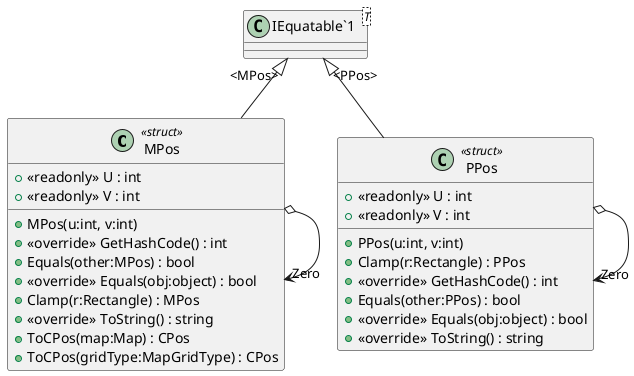 @startuml
class MPos <<struct>> {
    + <<readonly>> U : int
    + <<readonly>> V : int
    + MPos(u:int, v:int)
    + <<override>> GetHashCode() : int
    + Equals(other:MPos) : bool
    + <<override>> Equals(obj:object) : bool
    + Clamp(r:Rectangle) : MPos
    + <<override>> ToString() : string
    + ToCPos(map:Map) : CPos
    + ToCPos(gridType:MapGridType) : CPos
}
class PPos <<struct>> {
    + <<readonly>> U : int
    + <<readonly>> V : int
    + PPos(u:int, v:int)
    + Clamp(r:Rectangle) : PPos
    + <<override>> GetHashCode() : int
    + Equals(other:PPos) : bool
    + <<override>> Equals(obj:object) : bool
    + <<override>> ToString() : string
}
class "IEquatable`1"<T> {
}
"IEquatable`1" "<MPos>" <|-- MPos
MPos o-> "Zero" MPos
"IEquatable`1" "<PPos>" <|-- PPos
PPos o-> "Zero" PPos
@enduml
